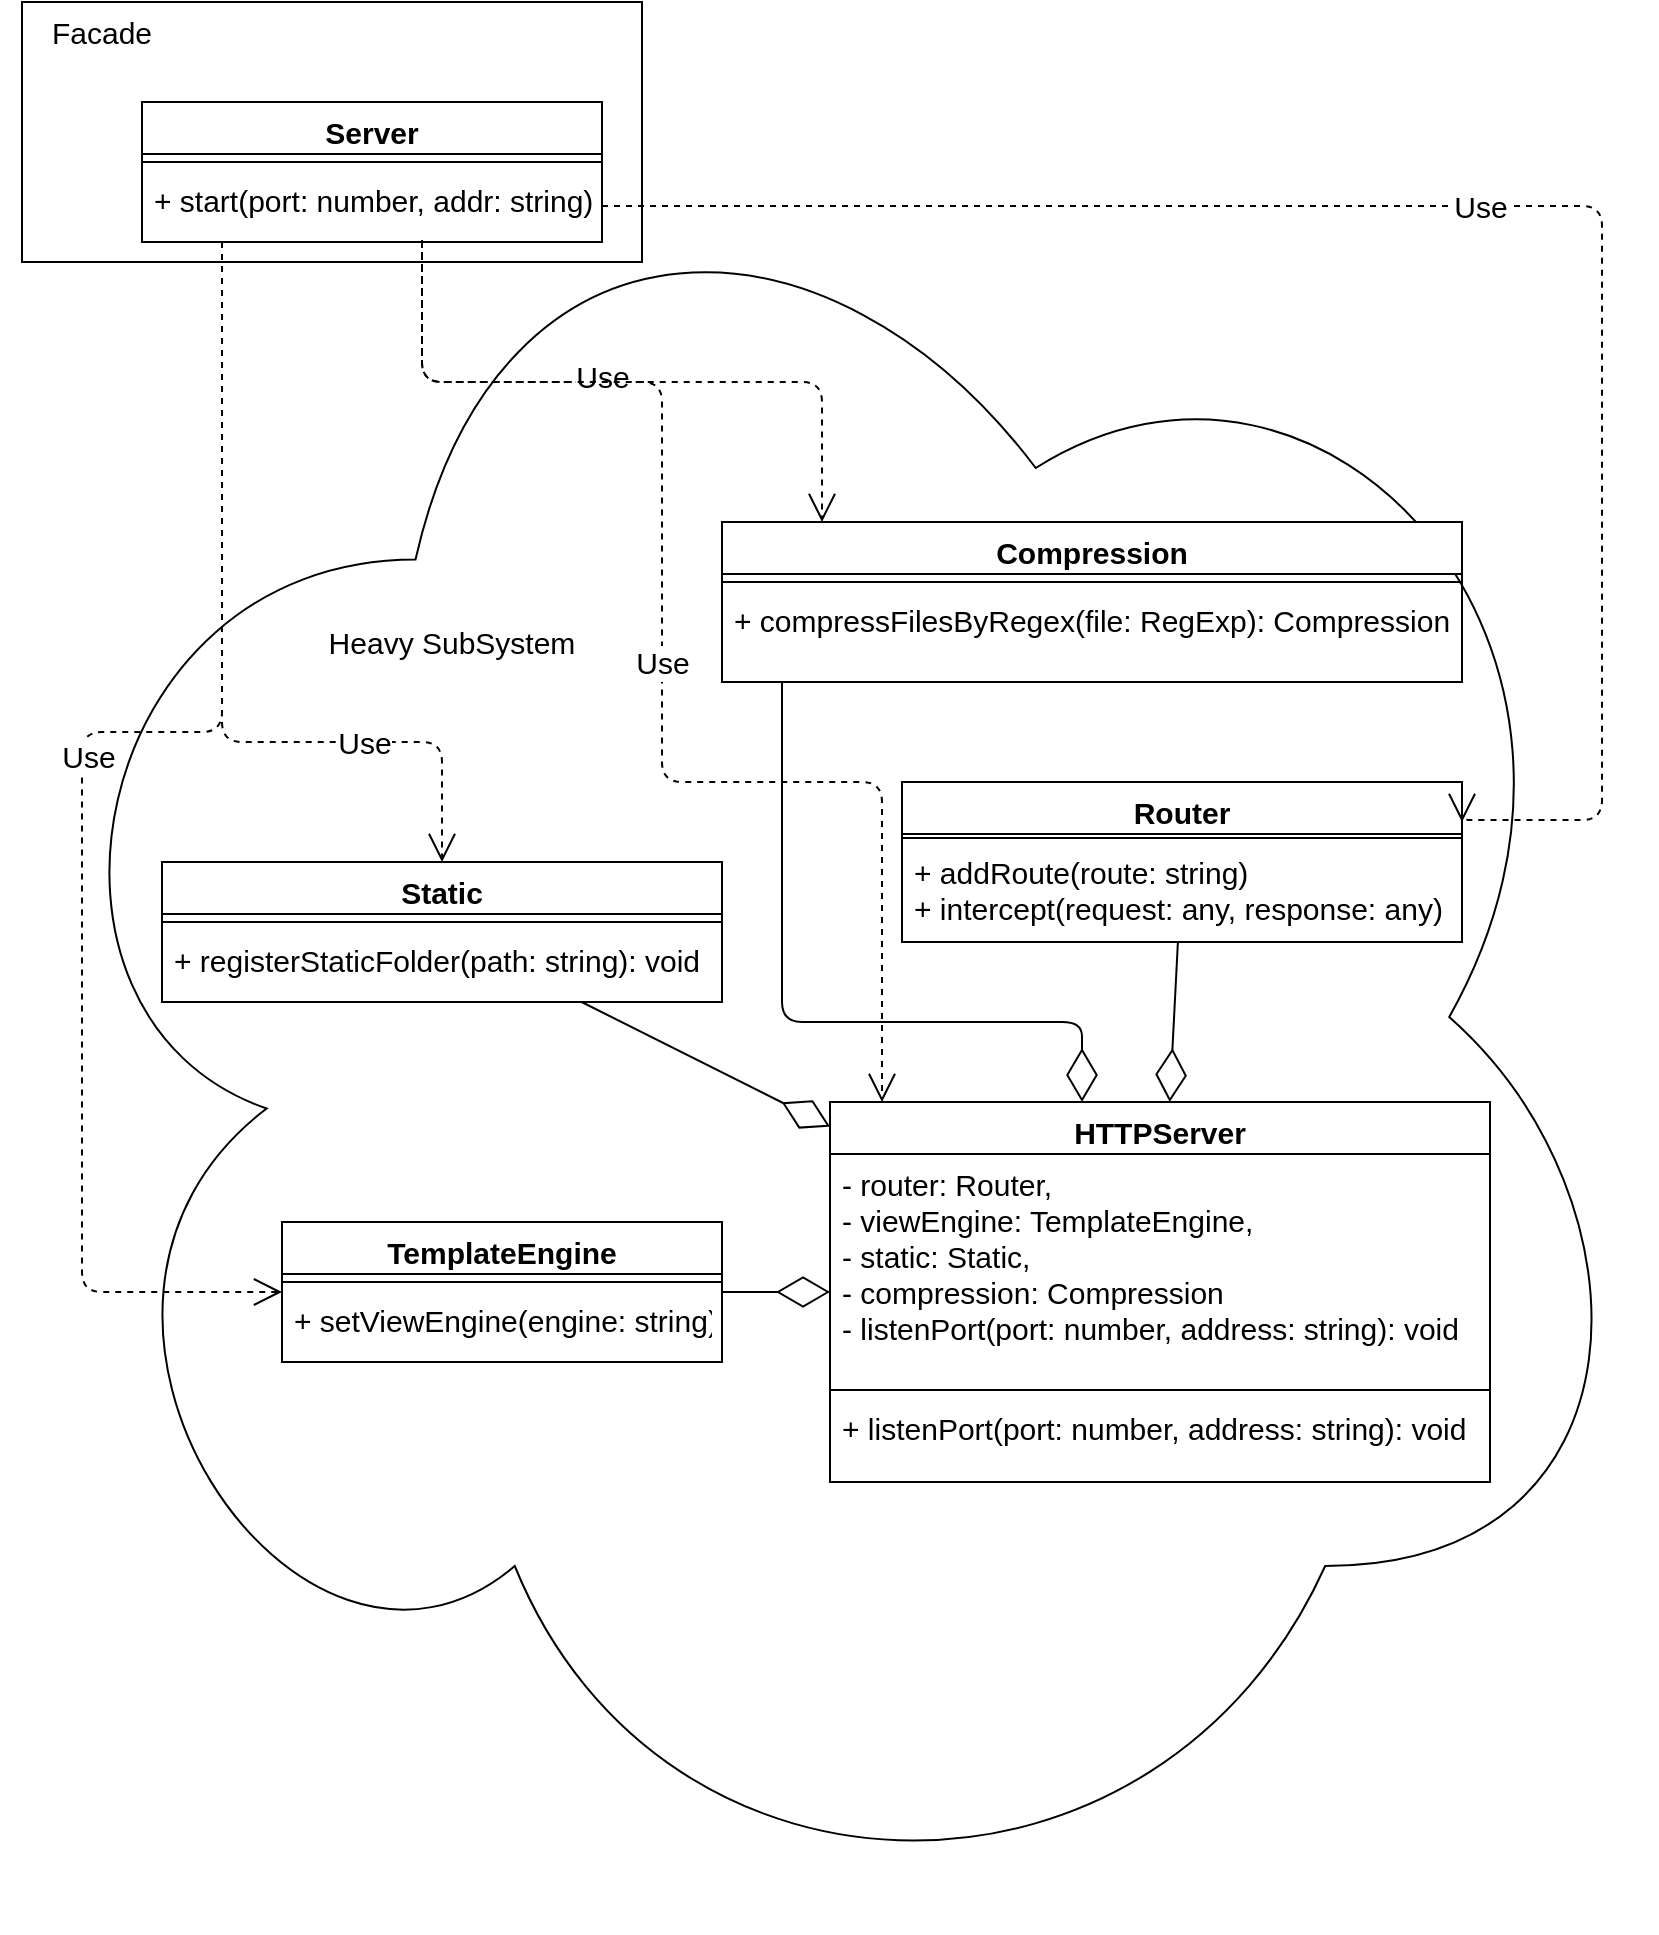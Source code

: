 <mxfile>
    <diagram id="dzF9DkZliRzMUFKvgLP0" name="Страница 1">
        <mxGraphModel dx="669" dy="970" grid="1" gridSize="10" guides="1" tooltips="1" connect="1" arrows="1" fold="1" page="1" pageScale="1" pageWidth="827" pageHeight="1169" math="0" shadow="0">
            <root>
                <mxCell id="0"/>
                <mxCell id="1" parent="0"/>
                <mxCell id="43" value="" style="ellipse;shape=cloud;whiteSpace=wrap;html=1;fontSize=15;" parent="1" vertex="1">
                    <mxGeometry y="60" width="827" height="915" as="geometry"/>
                </mxCell>
                <mxCell id="6" value="" style="rounded=0;whiteSpace=wrap;html=1;fontSize=15;" parent="1" vertex="1">
                    <mxGeometry x="10" y="10" width="310" height="130" as="geometry"/>
                </mxCell>
                <mxCell id="2" value="Server" style="swimlane;fontStyle=1;align=center;verticalAlign=top;childLayout=stackLayout;horizontal=1;startSize=26;horizontalStack=0;resizeParent=1;resizeParentMax=0;resizeLast=0;collapsible=1;marginBottom=0;fontSize=15;" parent="1" vertex="1">
                    <mxGeometry x="70" y="60" width="230" height="70" as="geometry"/>
                </mxCell>
                <mxCell id="4" value="" style="line;strokeWidth=1;fillColor=none;align=left;verticalAlign=middle;spacingTop=-1;spacingLeft=3;spacingRight=3;rotatable=0;labelPosition=right;points=[];portConstraint=eastwest;" parent="2" vertex="1">
                    <mxGeometry y="26" width="230" height="8" as="geometry"/>
                </mxCell>
                <mxCell id="5" value="+ start(port: number, addr: string)" style="text;strokeColor=none;fillColor=none;align=left;verticalAlign=top;spacingLeft=4;spacingRight=4;overflow=hidden;rotatable=0;points=[[0,0.5],[1,0.5]];portConstraint=eastwest;fontSize=15;" parent="2" vertex="1">
                    <mxGeometry y="34" width="230" height="36" as="geometry"/>
                </mxCell>
                <mxCell id="7" value="Facade" style="text;html=1;strokeColor=none;fillColor=none;align=center;verticalAlign=middle;whiteSpace=wrap;rounded=0;fontSize=15;" parent="1" vertex="1">
                    <mxGeometry x="10" y="10" width="80" height="30" as="geometry"/>
                </mxCell>
                <mxCell id="8" value="Static" style="swimlane;fontStyle=1;align=center;verticalAlign=top;childLayout=stackLayout;horizontal=1;startSize=26;horizontalStack=0;resizeParent=1;resizeParentMax=0;resizeLast=0;collapsible=1;marginBottom=0;fontSize=15;" parent="1" vertex="1">
                    <mxGeometry x="80" y="440" width="280" height="70" as="geometry"/>
                </mxCell>
                <mxCell id="10" value="" style="line;strokeWidth=1;fillColor=none;align=left;verticalAlign=middle;spacingTop=-1;spacingLeft=3;spacingRight=3;rotatable=0;labelPosition=right;points=[];portConstraint=eastwest;fontSize=15;" parent="8" vertex="1">
                    <mxGeometry y="26" width="280" height="8" as="geometry"/>
                </mxCell>
                <mxCell id="11" value="+ registerStaticFolder(path: string): void" style="text;strokeColor=none;fillColor=none;align=left;verticalAlign=top;spacingLeft=4;spacingRight=4;overflow=hidden;rotatable=0;points=[[0,0.5],[1,0.5]];portConstraint=eastwest;fontSize=15;" parent="8" vertex="1">
                    <mxGeometry y="34" width="280" height="36" as="geometry"/>
                </mxCell>
                <mxCell id="12" value="Router" style="swimlane;fontStyle=1;align=center;verticalAlign=top;childLayout=stackLayout;horizontal=1;startSize=26;horizontalStack=0;resizeParent=1;resizeParentMax=0;resizeLast=0;collapsible=1;marginBottom=0;fontSize=15;" parent="1" vertex="1">
                    <mxGeometry x="450" y="400" width="280" height="80" as="geometry"/>
                </mxCell>
                <mxCell id="14" value="" style="line;strokeWidth=1;fillColor=none;align=left;verticalAlign=middle;spacingTop=-1;spacingLeft=3;spacingRight=3;rotatable=0;labelPosition=right;points=[];portConstraint=eastwest;fontSize=15;" parent="12" vertex="1">
                    <mxGeometry y="26" width="280" height="4" as="geometry"/>
                </mxCell>
                <mxCell id="15" value="+ addRoute(route: string)&#10;+ intercept(request: any, response: any)" style="text;strokeColor=none;fillColor=none;align=left;verticalAlign=top;spacingLeft=4;spacingRight=4;overflow=hidden;rotatable=0;points=[[0,0.5],[1,0.5]];portConstraint=eastwest;fontSize=15;" parent="12" vertex="1">
                    <mxGeometry y="30" width="280" height="50" as="geometry"/>
                </mxCell>
                <mxCell id="20" value="Compression" style="swimlane;fontStyle=1;align=center;verticalAlign=top;childLayout=stackLayout;horizontal=1;startSize=26;horizontalStack=0;resizeParent=1;resizeParentMax=0;resizeLast=0;collapsible=1;marginBottom=0;fontSize=15;" parent="1" vertex="1">
                    <mxGeometry x="360" y="270" width="370" height="80" as="geometry"/>
                </mxCell>
                <mxCell id="22" value="" style="line;strokeWidth=1;fillColor=none;align=left;verticalAlign=middle;spacingTop=-1;spacingLeft=3;spacingRight=3;rotatable=0;labelPosition=right;points=[];portConstraint=eastwest;fontSize=15;" parent="20" vertex="1">
                    <mxGeometry y="26" width="370" height="8" as="geometry"/>
                </mxCell>
                <mxCell id="23" value="+ compressFilesByRegex(file: RegExp): Compression" style="text;strokeColor=none;fillColor=none;align=left;verticalAlign=top;spacingLeft=4;spacingRight=4;overflow=hidden;rotatable=0;points=[[0,0.5],[1,0.5]];portConstraint=eastwest;fontSize=15;" parent="20" vertex="1">
                    <mxGeometry y="34" width="370" height="46" as="geometry"/>
                </mxCell>
                <mxCell id="28" value="TemplateEngine" style="swimlane;fontStyle=1;align=center;verticalAlign=top;childLayout=stackLayout;horizontal=1;startSize=26;horizontalStack=0;resizeParent=1;resizeParentMax=0;resizeLast=0;collapsible=1;marginBottom=0;fontSize=15;" parent="1" vertex="1">
                    <mxGeometry x="140" y="620" width="220" height="70" as="geometry"/>
                </mxCell>
                <mxCell id="30" value="" style="line;strokeWidth=1;fillColor=none;align=left;verticalAlign=middle;spacingTop=-1;spacingLeft=3;spacingRight=3;rotatable=0;labelPosition=right;points=[];portConstraint=eastwest;fontSize=15;" parent="28" vertex="1">
                    <mxGeometry y="26" width="220" height="8" as="geometry"/>
                </mxCell>
                <mxCell id="31" value="+ setViewEngine(engine: string)" style="text;strokeColor=none;fillColor=none;align=left;verticalAlign=top;spacingLeft=4;spacingRight=4;overflow=hidden;rotatable=0;points=[[0,0.5],[1,0.5]];portConstraint=eastwest;fontSize=15;" parent="28" vertex="1">
                    <mxGeometry y="34" width="220" height="36" as="geometry"/>
                </mxCell>
                <mxCell id="32" value="Use" style="endArrow=open;endSize=12;dashed=1;html=1;fontSize=15;entryX=0.5;entryY=0;entryDx=0;entryDy=0;edgeStyle=orthogonalEdgeStyle;" parent="1" source="5" target="8" edge="1">
                    <mxGeometry x="0.525" width="160" relative="1" as="geometry">
                        <mxPoint x="460" y="390" as="sourcePoint"/>
                        <mxPoint x="620" y="390" as="targetPoint"/>
                        <Array as="points">
                            <mxPoint x="110" y="380"/>
                            <mxPoint x="220" y="380"/>
                        </Array>
                        <mxPoint as="offset"/>
                    </mxGeometry>
                </mxCell>
                <mxCell id="33" value="Use" style="endArrow=open;endSize=12;dashed=1;html=1;fontSize=15;entryX=1;entryY=0.25;entryDx=0;entryDy=0;edgeStyle=orthogonalEdgeStyle;" parent="1" source="5" target="12" edge="1">
                    <mxGeometry width="160" relative="1" as="geometry">
                        <mxPoint x="200.408" y="140" as="sourcePoint"/>
                        <mxPoint x="180" y="220" as="targetPoint"/>
                        <Array as="points">
                            <mxPoint x="800" y="112"/>
                            <mxPoint x="800" y="419"/>
                        </Array>
                    </mxGeometry>
                </mxCell>
                <mxCell id="34" value="Use" style="endArrow=open;endSize=12;dashed=1;html=1;fontSize=15;edgeStyle=orthogonalEdgeStyle;" parent="1" target="20" edge="1">
                    <mxGeometry x="-0.059" y="3" width="160" relative="1" as="geometry">
                        <mxPoint x="210" y="129" as="sourcePoint"/>
                        <mxPoint x="406.02" y="231.04" as="targetPoint"/>
                        <Array as="points">
                            <mxPoint x="210" y="200"/>
                            <mxPoint x="410" y="200"/>
                        </Array>
                        <mxPoint as="offset"/>
                    </mxGeometry>
                </mxCell>
                <mxCell id="35" value="Use" style="endArrow=open;endSize=12;dashed=1;html=1;fontSize=15;edgeStyle=orthogonalEdgeStyle;" parent="1" source="5" target="28" edge="1">
                    <mxGeometry x="-0.059" y="3" width="160" relative="1" as="geometry">
                        <mxPoint x="276.07" y="138.992" as="sourcePoint"/>
                        <mxPoint x="476.474" y="420" as="targetPoint"/>
                        <mxPoint as="offset"/>
                        <Array as="points">
                            <mxPoint x="110" y="375"/>
                            <mxPoint x="40" y="375"/>
                            <mxPoint x="40" y="655"/>
                        </Array>
                    </mxGeometry>
                </mxCell>
                <mxCell id="38" value="Use" style="endArrow=open;endSize=12;dashed=1;html=1;fontSize=15;edgeStyle=orthogonalEdgeStyle;" parent="1" source="2" target="45" edge="1">
                    <mxGeometry width="160" relative="1" as="geometry">
                        <mxPoint x="460" y="340" as="sourcePoint"/>
                        <mxPoint x="620" y="340" as="targetPoint"/>
                        <Array as="points">
                            <mxPoint x="210" y="200"/>
                            <mxPoint x="330" y="200"/>
                            <mxPoint x="330" y="400"/>
                            <mxPoint x="440" y="400"/>
                        </Array>
                    </mxGeometry>
                </mxCell>
                <mxCell id="39" value="" style="endArrow=diamondThin;endFill=0;endSize=24;html=1;fontSize=15;edgeStyle=orthogonalEdgeStyle;" parent="1" source="23" target="45" edge="1">
                    <mxGeometry width="160" relative="1" as="geometry">
                        <mxPoint x="390" y="354" as="sourcePoint"/>
                        <mxPoint x="620" y="340" as="targetPoint"/>
                        <Array as="points">
                            <mxPoint x="390" y="520"/>
                            <mxPoint x="540" y="520"/>
                        </Array>
                    </mxGeometry>
                </mxCell>
                <mxCell id="40" value="" style="endArrow=diamondThin;endFill=0;endSize=24;html=1;fontSize=15;" parent="1" source="12" target="45" edge="1">
                    <mxGeometry width="160" relative="1" as="geometry">
                        <mxPoint x="631.319" y="270" as="sourcePoint"/>
                        <mxPoint x="626.718" y="220" as="targetPoint"/>
                    </mxGeometry>
                </mxCell>
                <mxCell id="41" value="" style="endArrow=diamondThin;endFill=0;endSize=24;html=1;fontSize=15;" parent="1" source="28" target="45" edge="1">
                    <mxGeometry width="160" relative="1" as="geometry">
                        <mxPoint x="486.734" y="380" as="sourcePoint"/>
                        <mxPoint x="578.247" y="220" as="targetPoint"/>
                    </mxGeometry>
                </mxCell>
                <mxCell id="42" value="" style="endArrow=diamondThin;endFill=0;endSize=24;html=1;fontSize=15;" parent="1" source="8" target="45" edge="1">
                    <mxGeometry width="160" relative="1" as="geometry">
                        <mxPoint x="399.178" y="550" as="sourcePoint"/>
                        <mxPoint x="580" y="220" as="targetPoint"/>
                    </mxGeometry>
                </mxCell>
                <mxCell id="44" value="Heavy SubSystem" style="text;html=1;strokeColor=none;fillColor=none;align=center;verticalAlign=middle;whiteSpace=wrap;rounded=0;fontSize=15;" parent="1" vertex="1">
                    <mxGeometry x="160" y="310" width="130" height="40" as="geometry"/>
                </mxCell>
                <mxCell id="45" value="HTTPServer" style="swimlane;fontStyle=1;align=center;verticalAlign=top;childLayout=stackLayout;horizontal=1;startSize=26;horizontalStack=0;resizeParent=1;resizeParentMax=0;resizeLast=0;collapsible=1;marginBottom=0;fontSize=15;" vertex="1" parent="1">
                    <mxGeometry x="414" y="560" width="330" height="190" as="geometry"/>
                </mxCell>
                <mxCell id="46" value="- router: Router,&#10;- viewEngine: TemplateEngine,&#10;- static: Static,&#10;- compression: Compression&#10;- listenPort(port: number, address: string): void" style="text;strokeColor=none;fillColor=none;align=left;verticalAlign=top;spacingLeft=4;spacingRight=4;overflow=hidden;rotatable=0;points=[[0,0.5],[1,0.5]];portConstraint=eastwest;fontSize=15;" vertex="1" parent="45">
                    <mxGeometry y="26" width="330" height="114" as="geometry"/>
                </mxCell>
                <mxCell id="47" value="" style="line;strokeWidth=1;fillColor=none;align=left;verticalAlign=middle;spacingTop=-1;spacingLeft=3;spacingRight=3;rotatable=0;labelPosition=right;points=[];portConstraint=eastwest;strokeColor=inherit;" vertex="1" parent="45">
                    <mxGeometry y="140" width="330" height="8" as="geometry"/>
                </mxCell>
                <mxCell id="48" value="+ listenPort(port: number, address: string): void" style="text;strokeColor=none;fillColor=none;align=left;verticalAlign=top;spacingLeft=4;spacingRight=4;overflow=hidden;rotatable=0;points=[[0,0.5],[1,0.5]];portConstraint=eastwest;fontSize=15;" vertex="1" parent="45">
                    <mxGeometry y="148" width="330" height="42" as="geometry"/>
                </mxCell>
            </root>
        </mxGraphModel>
    </diagram>
</mxfile>
